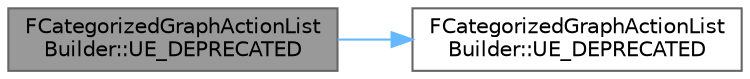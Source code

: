 digraph "FCategorizedGraphActionListBuilder::UE_DEPRECATED"
{
 // INTERACTIVE_SVG=YES
 // LATEX_PDF_SIZE
  bgcolor="transparent";
  edge [fontname=Helvetica,fontsize=10,labelfontname=Helvetica,labelfontsize=10];
  node [fontname=Helvetica,fontsize=10,shape=box,height=0.2,width=0.4];
  rankdir="LR";
  Node1 [id="Node000001",label="FCategorizedGraphActionList\lBuilder::UE_DEPRECATED",height=0.2,width=0.4,color="gray40", fillcolor="grey60", style="filled", fontcolor="black",tooltip=" "];
  Node1 -> Node2 [id="edge1_Node000001_Node000002",color="steelblue1",style="solid",tooltip=" "];
  Node2 [id="Node000002",label="FCategorizedGraphActionList\lBuilder::UE_DEPRECATED",height=0.2,width=0.4,color="grey40", fillcolor="white", style="filled",URL="$d2/dc5/structFCategorizedGraphActionListBuilder.html#aaa9cacfa971db2b7d0dd0fee6d7fe347",tooltip=" "];
}

